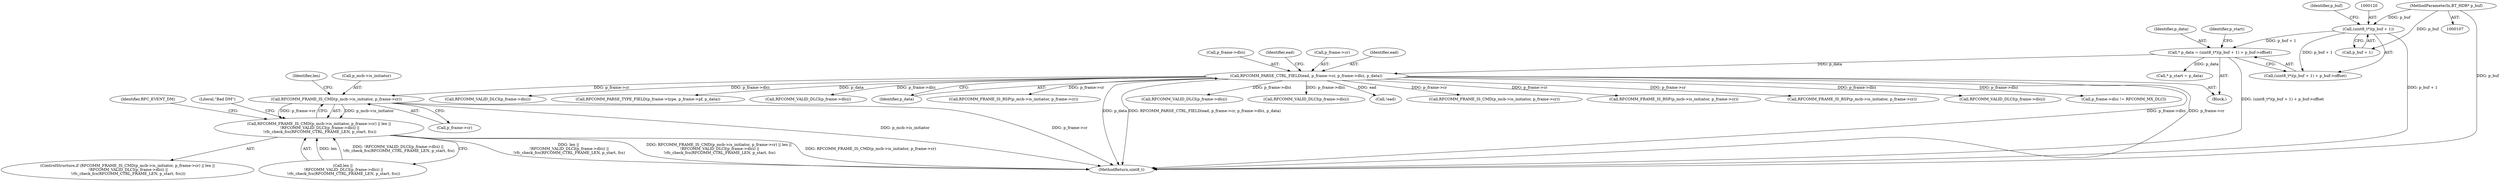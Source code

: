 digraph "0_Android_d4a34fefbf292d1e02336e4e272da3ef1e3eef85@pointer" {
"1000390" [label="(Call,RFCOMM_FRAME_IS_CMD(p_mcb->is_initiator, p_frame->cr))"];
"1000146" [label="(Call,RFCOMM_PARSE_CTRL_FIELD(ead, p_frame->cr, p_frame->dlci, p_data))"];
"1000116" [label="(Call,* p_data = (uint8_t*)(p_buf + 1) + p_buf->offset)"];
"1000119" [label="(Call,(uint8_t*)(p_buf + 1))"];
"1000110" [label="(MethodParameterIn,BT_HDR* p_buf)"];
"1000389" [label="(Call,RFCOMM_FRAME_IS_CMD(p_mcb->is_initiator, p_frame->cr) || len ||\n !RFCOMM_VALID_DLCI(p_frame->dlci) ||\n !rfc_check_fcs(RFCOMM_CTRL_FRAME_LEN, p_start, fcs))"];
"1000457" [label="(Call,RFCOMM_VALID_DLCI(p_frame->dlci))"];
"1000412" [label="(Literal,\"Bad DM\")"];
"1000163" [label="(Call,RFCOMM_PARSE_TYPE_FIELD(p_frame->type, p_frame->pf, p_data))"];
"1000437" [label="(Call,RFCOMM_VALID_DLCI(p_frame->dlci))"];
"1000151" [label="(Call,p_frame->dlci)"];
"1000497" [label="(MethodReturn,uint8_t)"];
"1000116" [label="(Call,* p_data = (uint8_t*)(p_buf + 1) + p_buf->offset)"];
"1000417" [label="(Identifier,RFC_EVENT_DM)"];
"1000388" [label="(ControlStructure,if (RFCOMM_FRAME_IS_CMD(p_mcb->is_initiator, p_frame->cr) || len ||\n !RFCOMM_VALID_DLCI(p_frame->dlci) ||\n !rfc_check_fcs(RFCOMM_CTRL_FRAME_LEN, p_start, fcs)))"];
"1000157" [label="(Identifier,ead)"];
"1000118" [label="(Call,(uint8_t*)(p_buf + 1) + p_buf->offset)"];
"1000154" [label="(Identifier,p_data)"];
"1000318" [label="(Call,RFCOMM_FRAME_IS_RSP(p_mcb->is_initiator, p_frame->cr))"];
"1000128" [label="(Call,* p_start = p_data)"];
"1000394" [label="(Call,p_frame->cr)"];
"1000111" [label="(Block,)"];
"1000370" [label="(Call,RFCOMM_VALID_DLCI(p_frame->dlci))"];
"1000398" [label="(Identifier,len)"];
"1000401" [label="(Call,RFCOMM_VALID_DLCI(p_frame->dlci))"];
"1000148" [label="(Call,p_frame->cr)"];
"1000129" [label="(Identifier,p_start)"];
"1000125" [label="(Identifier,p_buf)"];
"1000146" [label="(Call,RFCOMM_PARSE_CTRL_FIELD(ead, p_frame->cr, p_frame->dlci, p_data))"];
"1000147" [label="(Identifier,ead)"];
"1000156" [label="(Call,!ead)"];
"1000397" [label="(Call,len ||\n !RFCOMM_VALID_DLCI(p_frame->dlci) ||\n !rfc_check_fcs(RFCOMM_CTRL_FRAME_LEN, p_start, fcs))"];
"1000354" [label="(Call,RFCOMM_FRAME_IS_CMD(p_mcb->is_initiator, p_frame->cr))"];
"1000389" [label="(Call,RFCOMM_FRAME_IS_CMD(p_mcb->is_initiator, p_frame->cr) || len ||\n !RFCOMM_VALID_DLCI(p_frame->dlci) ||\n !rfc_check_fcs(RFCOMM_CTRL_FRAME_LEN, p_start, fcs))"];
"1000421" [label="(Call,RFCOMM_FRAME_IS_RSP(p_mcb->is_initiator, p_frame->cr))"];
"1000390" [label="(Call,RFCOMM_FRAME_IS_CMD(p_mcb->is_initiator, p_frame->cr))"];
"1000480" [label="(Call,RFCOMM_FRAME_IS_RSP(p_mcb->is_initiator, p_frame->cr))"];
"1000334" [label="(Call,RFCOMM_VALID_DLCI(p_frame->dlci))"];
"1000117" [label="(Identifier,p_data)"];
"1000391" [label="(Call,p_mcb->is_initiator)"];
"1000121" [label="(Call,p_buf + 1)"];
"1000110" [label="(MethodParameterIn,BT_HDR* p_buf)"];
"1000257" [label="(Call,p_frame->dlci != RFCOMM_MX_DLCI)"];
"1000119" [label="(Call,(uint8_t*)(p_buf + 1))"];
"1000390" -> "1000389"  [label="AST: "];
"1000390" -> "1000394"  [label="CFG: "];
"1000391" -> "1000390"  [label="AST: "];
"1000394" -> "1000390"  [label="AST: "];
"1000398" -> "1000390"  [label="CFG: "];
"1000389" -> "1000390"  [label="CFG: "];
"1000390" -> "1000497"  [label="DDG: p_frame->cr"];
"1000390" -> "1000497"  [label="DDG: p_mcb->is_initiator"];
"1000390" -> "1000389"  [label="DDG: p_mcb->is_initiator"];
"1000390" -> "1000389"  [label="DDG: p_frame->cr"];
"1000146" -> "1000390"  [label="DDG: p_frame->cr"];
"1000146" -> "1000111"  [label="AST: "];
"1000146" -> "1000154"  [label="CFG: "];
"1000147" -> "1000146"  [label="AST: "];
"1000148" -> "1000146"  [label="AST: "];
"1000151" -> "1000146"  [label="AST: "];
"1000154" -> "1000146"  [label="AST: "];
"1000157" -> "1000146"  [label="CFG: "];
"1000146" -> "1000497"  [label="DDG: p_frame->dlci"];
"1000146" -> "1000497"  [label="DDG: p_frame->cr"];
"1000146" -> "1000497"  [label="DDG: p_data"];
"1000146" -> "1000497"  [label="DDG: RFCOMM_PARSE_CTRL_FIELD(ead, p_frame->cr, p_frame->dlci, p_data)"];
"1000116" -> "1000146"  [label="DDG: p_data"];
"1000146" -> "1000156"  [label="DDG: ead"];
"1000146" -> "1000163"  [label="DDG: p_data"];
"1000146" -> "1000257"  [label="DDG: p_frame->dlci"];
"1000146" -> "1000318"  [label="DDG: p_frame->cr"];
"1000146" -> "1000334"  [label="DDG: p_frame->dlci"];
"1000146" -> "1000354"  [label="DDG: p_frame->cr"];
"1000146" -> "1000370"  [label="DDG: p_frame->dlci"];
"1000146" -> "1000401"  [label="DDG: p_frame->dlci"];
"1000146" -> "1000421"  [label="DDG: p_frame->cr"];
"1000146" -> "1000437"  [label="DDG: p_frame->dlci"];
"1000146" -> "1000457"  [label="DDG: p_frame->dlci"];
"1000146" -> "1000480"  [label="DDG: p_frame->cr"];
"1000116" -> "1000111"  [label="AST: "];
"1000116" -> "1000118"  [label="CFG: "];
"1000117" -> "1000116"  [label="AST: "];
"1000118" -> "1000116"  [label="AST: "];
"1000129" -> "1000116"  [label="CFG: "];
"1000116" -> "1000497"  [label="DDG: (uint8_t*)(p_buf + 1) + p_buf->offset"];
"1000119" -> "1000116"  [label="DDG: p_buf + 1"];
"1000116" -> "1000128"  [label="DDG: p_data"];
"1000119" -> "1000118"  [label="AST: "];
"1000119" -> "1000121"  [label="CFG: "];
"1000120" -> "1000119"  [label="AST: "];
"1000121" -> "1000119"  [label="AST: "];
"1000125" -> "1000119"  [label="CFG: "];
"1000119" -> "1000497"  [label="DDG: p_buf + 1"];
"1000119" -> "1000118"  [label="DDG: p_buf + 1"];
"1000110" -> "1000119"  [label="DDG: p_buf"];
"1000110" -> "1000107"  [label="AST: "];
"1000110" -> "1000497"  [label="DDG: p_buf"];
"1000110" -> "1000121"  [label="DDG: p_buf"];
"1000389" -> "1000388"  [label="AST: "];
"1000389" -> "1000397"  [label="CFG: "];
"1000397" -> "1000389"  [label="AST: "];
"1000412" -> "1000389"  [label="CFG: "];
"1000417" -> "1000389"  [label="CFG: "];
"1000389" -> "1000497"  [label="DDG: len ||\n !RFCOMM_VALID_DLCI(p_frame->dlci) ||\n !rfc_check_fcs(RFCOMM_CTRL_FRAME_LEN, p_start, fcs)"];
"1000389" -> "1000497"  [label="DDG: RFCOMM_FRAME_IS_CMD(p_mcb->is_initiator, p_frame->cr) || len ||\n !RFCOMM_VALID_DLCI(p_frame->dlci) ||\n !rfc_check_fcs(RFCOMM_CTRL_FRAME_LEN, p_start, fcs)"];
"1000389" -> "1000497"  [label="DDG: RFCOMM_FRAME_IS_CMD(p_mcb->is_initiator, p_frame->cr)"];
"1000397" -> "1000389"  [label="DDG: len"];
"1000397" -> "1000389"  [label="DDG: !RFCOMM_VALID_DLCI(p_frame->dlci) ||\n !rfc_check_fcs(RFCOMM_CTRL_FRAME_LEN, p_start, fcs)"];
}

